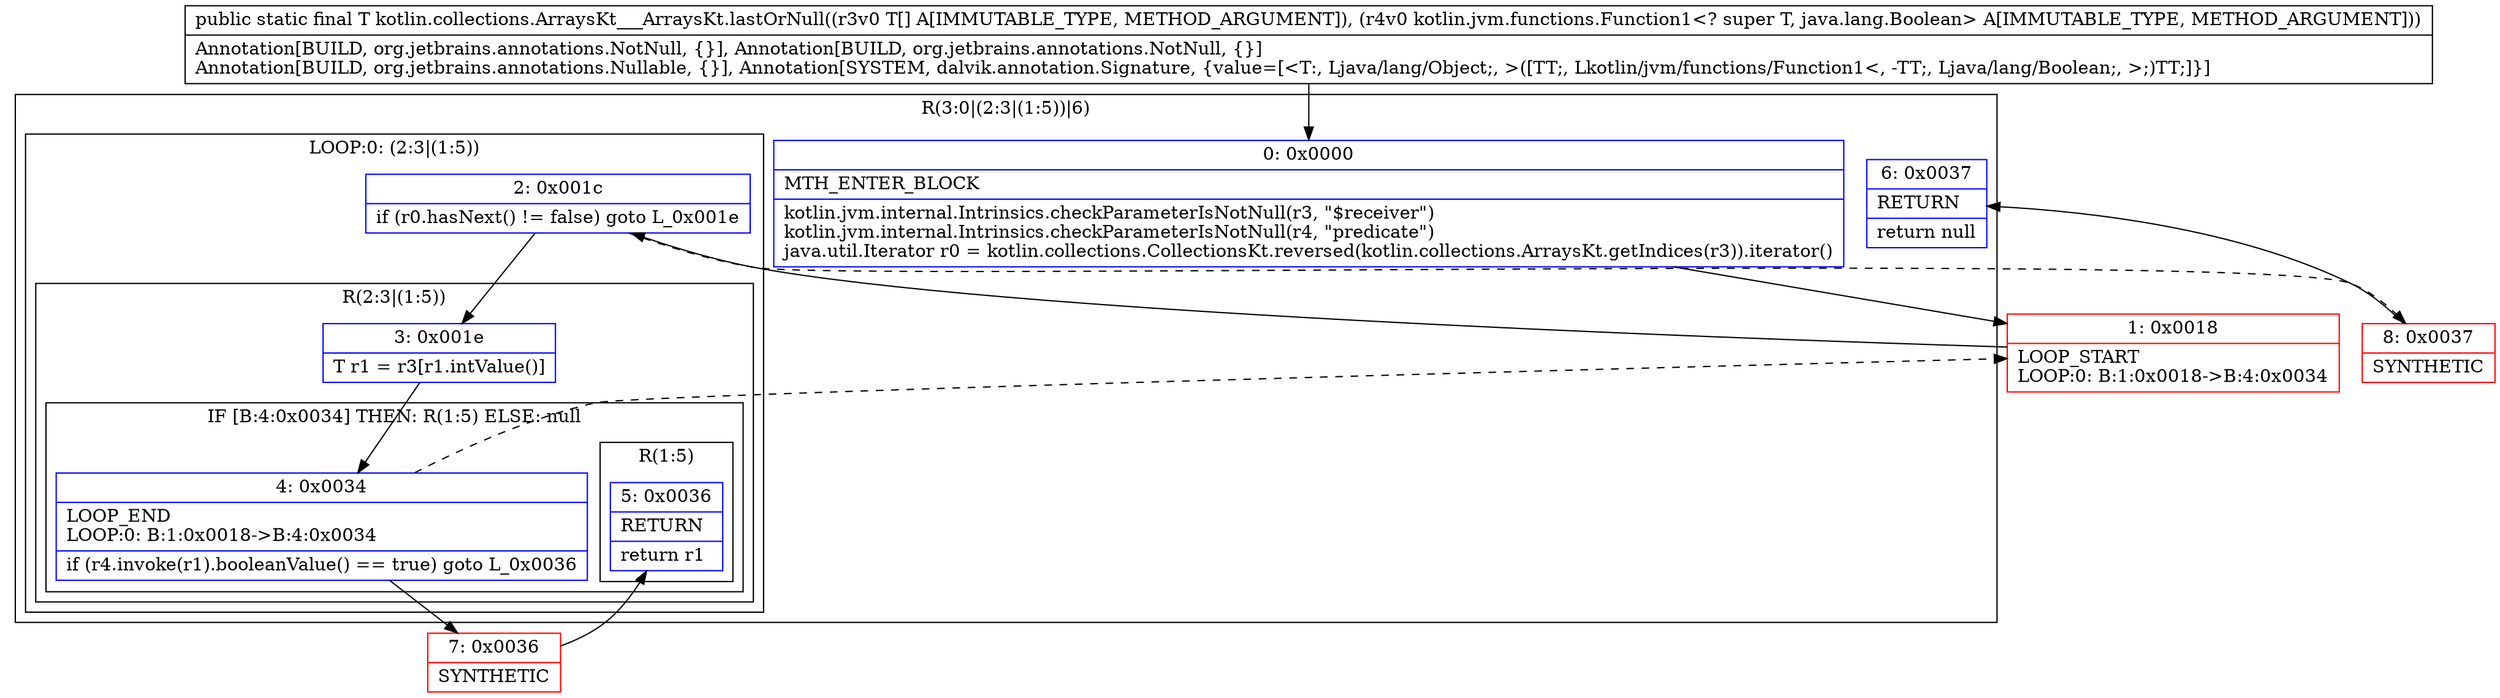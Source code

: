 digraph "CFG forkotlin.collections.ArraysKt___ArraysKt.lastOrNull([Ljava\/lang\/Object;Lkotlin\/jvm\/functions\/Function1;)Ljava\/lang\/Object;" {
subgraph cluster_Region_1483448690 {
label = "R(3:0|(2:3|(1:5))|6)";
node [shape=record,color=blue];
Node_0 [shape=record,label="{0\:\ 0x0000|MTH_ENTER_BLOCK\l|kotlin.jvm.internal.Intrinsics.checkParameterIsNotNull(r3, \"$receiver\")\lkotlin.jvm.internal.Intrinsics.checkParameterIsNotNull(r4, \"predicate\")\ljava.util.Iterator r0 = kotlin.collections.CollectionsKt.reversed(kotlin.collections.ArraysKt.getIndices(r3)).iterator()\l}"];
subgraph cluster_LoopRegion_1631700221 {
label = "LOOP:0: (2:3|(1:5))";
node [shape=record,color=blue];
Node_2 [shape=record,label="{2\:\ 0x001c|if (r0.hasNext() != false) goto L_0x001e\l}"];
subgraph cluster_Region_24218404 {
label = "R(2:3|(1:5))";
node [shape=record,color=blue];
Node_3 [shape=record,label="{3\:\ 0x001e|T r1 = r3[r1.intValue()]\l}"];
subgraph cluster_IfRegion_1825905394 {
label = "IF [B:4:0x0034] THEN: R(1:5) ELSE: null";
node [shape=record,color=blue];
Node_4 [shape=record,label="{4\:\ 0x0034|LOOP_END\lLOOP:0: B:1:0x0018\-\>B:4:0x0034\l|if (r4.invoke(r1).booleanValue() == true) goto L_0x0036\l}"];
subgraph cluster_Region_622605066 {
label = "R(1:5)";
node [shape=record,color=blue];
Node_5 [shape=record,label="{5\:\ 0x0036|RETURN\l|return r1\l}"];
}
}
}
}
Node_6 [shape=record,label="{6\:\ 0x0037|RETURN\l|return null\l}"];
}
Node_1 [shape=record,color=red,label="{1\:\ 0x0018|LOOP_START\lLOOP:0: B:1:0x0018\-\>B:4:0x0034\l}"];
Node_7 [shape=record,color=red,label="{7\:\ 0x0036|SYNTHETIC\l}"];
Node_8 [shape=record,color=red,label="{8\:\ 0x0037|SYNTHETIC\l}"];
MethodNode[shape=record,label="{public static final T kotlin.collections.ArraysKt___ArraysKt.lastOrNull((r3v0 T[] A[IMMUTABLE_TYPE, METHOD_ARGUMENT]), (r4v0 kotlin.jvm.functions.Function1\<? super T, java.lang.Boolean\> A[IMMUTABLE_TYPE, METHOD_ARGUMENT]))  | Annotation[BUILD, org.jetbrains.annotations.NotNull, \{\}], Annotation[BUILD, org.jetbrains.annotations.NotNull, \{\}]\lAnnotation[BUILD, org.jetbrains.annotations.Nullable, \{\}], Annotation[SYSTEM, dalvik.annotation.Signature, \{value=[\<T:, Ljava\/lang\/Object;, \>([TT;, Lkotlin\/jvm\/functions\/Function1\<, \-TT;, Ljava\/lang\/Boolean;, \>;)TT;]\}]\l}"];
MethodNode -> Node_0;
Node_0 -> Node_1;
Node_2 -> Node_3;
Node_2 -> Node_8[style=dashed];
Node_3 -> Node_4;
Node_4 -> Node_1[style=dashed];
Node_4 -> Node_7;
Node_1 -> Node_2;
Node_7 -> Node_5;
Node_8 -> Node_6;
}

